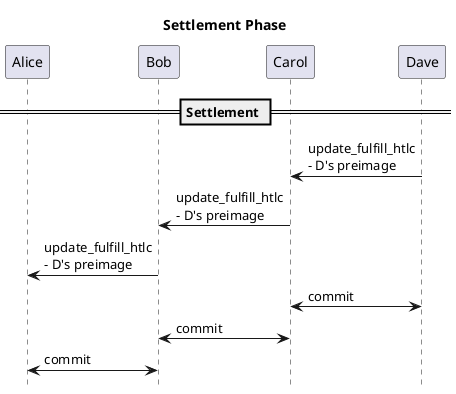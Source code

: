 @startuml
title Settlement Phase
hide footbox
participant Alice
participant Bob
participant Carol
participant Dave

== Settlement ==

Dave -> Carol: update_fulfill_htlc\n- D's preimage
Carol -> Bob: update_fulfill_htlc\n- D's preimage
Bob -> Alice: update_fulfill_htlc\n- D's preimage

Dave <-> Carol: commit
Carol <-> Bob: commit
Bob <-> Alice: commit

@enduml
